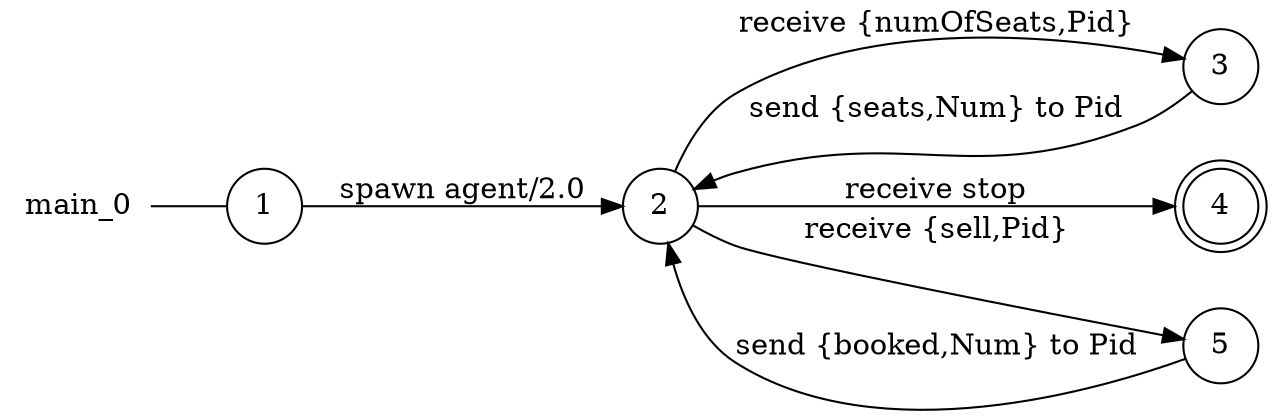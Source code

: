 digraph main_0 {
	rankdir="LR";
	n_0 [label="main_0", shape="plaintext"];
	n_1 [id="5", shape=circle, label="3"];
	n_2 [id="1", shape=circle, label="1"];
	n_0 -> n_2 [arrowhead=none];
	n_3 [id="2", shape=circle, label="2"];
	n_4 [id="4", shape=doublecircle, label="4"];
	n_5 [id="7", shape=circle, label="5"];

	n_1 -> n_3 [id="[$e|12]", label="send {seats,Num} to Pid"];
	n_5 -> n_3 [id="[$e|8]", label="send {booked,Num} to Pid"];
	n_3 -> n_1 [id="[$e|1]", label="receive {numOfSeats,Pid}"];
	n_3 -> n_5 [id="[$e|7]", label="receive {sell,Pid}"];
	n_3 -> n_4 [id="[$e|5]", label="receive stop"];
	n_2 -> n_3 [id="[$e|13]", label="spawn agent/2.0"];
}
